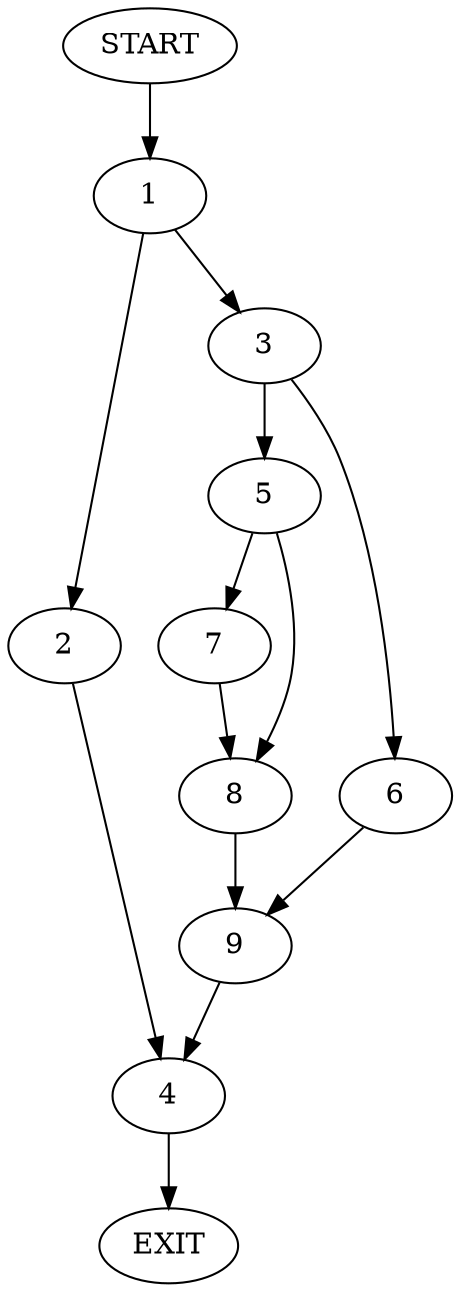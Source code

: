 digraph {
0 [label="START"]
10 [label="EXIT"]
0 -> 1
1 -> 2
1 -> 3
2 -> 4
3 -> 5
3 -> 6
4 -> 10
5 -> 7
5 -> 8
6 -> 9
9 -> 4
7 -> 8
8 -> 9
}
